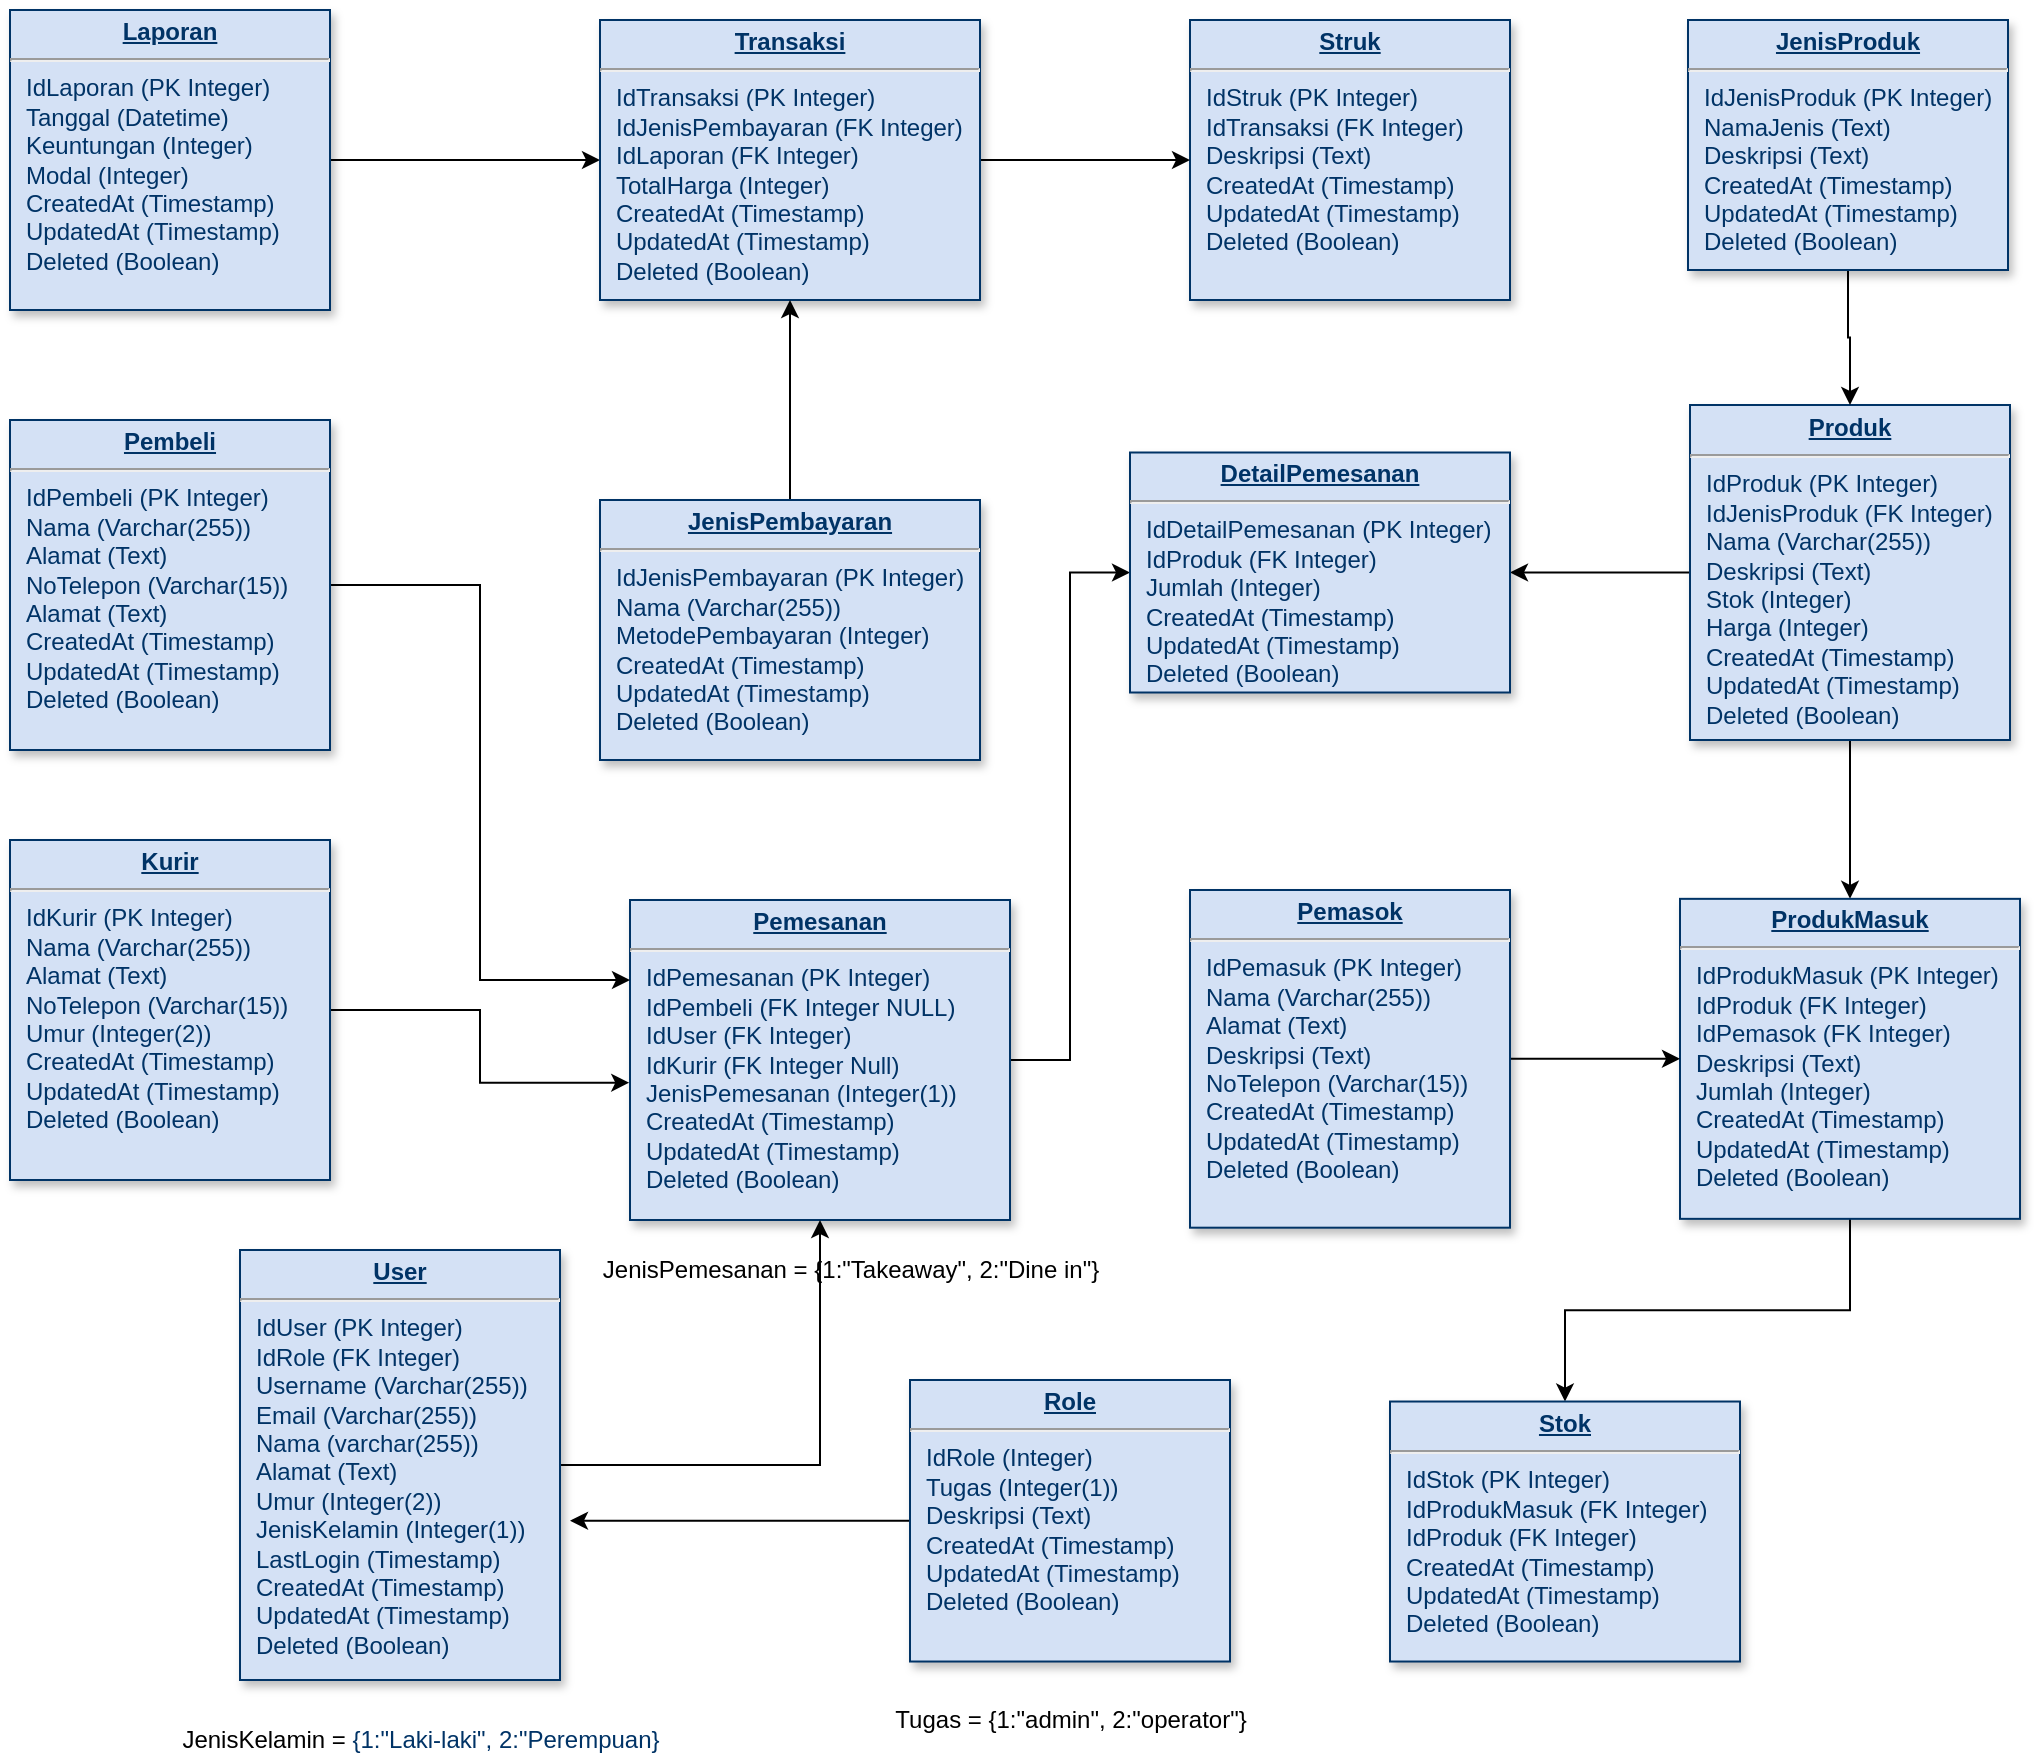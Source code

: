 <mxfile version="14.9.6" type="google"><diagram name="Page-1" id="efa7a0a1-bf9b-a30e-e6df-94a7791c09e9"><mxGraphModel dx="1447" dy="822" grid="1" gridSize="10" guides="1" tooltips="1" connect="1" arrows="1" fold="1" page="1" pageScale="1" pageWidth="826" pageHeight="1169" background="none" math="0" shadow="0"><root><mxCell id="0"/><mxCell id="1" parent="0"/><mxCell id="Hlhvo15StME-jiqxidxf-132" style="edgeStyle=orthogonalEdgeStyle;rounded=0;orthogonalLoop=1;jettySize=auto;html=1;entryX=1;entryY=0.5;entryDx=0;entryDy=0;" edge="1" parent="1" source="20" target="27"><mxGeometry relative="1" as="geometry"/></mxCell><mxCell id="Hlhvo15StME-jiqxidxf-135" style="edgeStyle=orthogonalEdgeStyle;rounded=0;orthogonalLoop=1;jettySize=auto;html=1;entryX=0.5;entryY=0;entryDx=0;entryDy=0;" edge="1" parent="1" source="20" target="25"><mxGeometry relative="1" as="geometry"/></mxCell><mxCell id="20" value="&lt;p style=&quot;margin: 0px ; margin-top: 4px ; text-align: center ; text-decoration: underline&quot;&gt;&lt;strong&gt;Produk&lt;/strong&gt;&lt;/p&gt;&lt;hr&gt;&lt;p style=&quot;margin: 0px ; margin-left: 8px&quot;&gt;IdProduk (PK Integer)&lt;/p&gt;&lt;p style=&quot;margin: 0px ; margin-left: 8px&quot;&gt;IdJenisProduk (FK Integer)&lt;br&gt;&lt;/p&gt;&lt;p style=&quot;margin: 0px ; margin-left: 8px&quot;&gt;Nama (Varchar(255))&lt;/p&gt;&lt;p style=&quot;margin: 0px ; margin-left: 8px&quot;&gt;Deskripsi (Text)&lt;/p&gt;&lt;p style=&quot;margin: 0px ; margin-left: 8px&quot;&gt;Stok (Integer)&lt;/p&gt;&lt;p style=&quot;margin: 0px ; margin-left: 8px&quot;&gt;Harga (Integer)&lt;/p&gt;&lt;p style=&quot;margin: 0px 0px 0px 8px&quot;&gt;CreatedAt (Timestamp)&lt;/p&gt;&lt;p style=&quot;margin: 0px 0px 0px 8px&quot;&gt;UpdatedAt (Timestamp)&lt;/p&gt;&lt;p style=&quot;margin: 0px 0px 0px 8px&quot;&gt;Deleted (Boolean)&lt;/p&gt;" style="verticalAlign=top;align=left;overflow=fill;fontSize=12;fontFamily=Helvetica;html=1;strokeColor=#003366;shadow=1;fillColor=#D4E1F5;fontColor=#003366" parent="1" vertex="1"><mxGeometry x="1400" y="432.5" width="160" height="167.5" as="geometry"/></mxCell><mxCell id="Hlhvo15StME-jiqxidxf-134" style="edgeStyle=orthogonalEdgeStyle;rounded=0;orthogonalLoop=1;jettySize=auto;html=1;entryX=0.5;entryY=0;entryDx=0;entryDy=0;" edge="1" parent="1" source="21" target="20"><mxGeometry relative="1" as="geometry"/></mxCell><mxCell id="21" value="&lt;p style=&quot;margin: 0px ; margin-top: 4px ; text-align: center ; text-decoration: underline&quot;&gt;&lt;strong&gt;JenisProduk&lt;/strong&gt;&lt;/p&gt;&lt;hr&gt;&lt;p style=&quot;margin: 0px ; margin-left: 8px&quot;&gt;IdJenisProduk (PK Integer)&lt;/p&gt;&lt;p style=&quot;margin: 0px ; margin-left: 8px&quot;&gt;NamaJenis (Text)&lt;/p&gt;&lt;p style=&quot;margin: 0px ; margin-left: 8px&quot;&gt;Deskripsi (Text)&lt;/p&gt;&lt;p style=&quot;margin: 0px 0px 0px 8px&quot;&gt;CreatedAt (Timestamp)&lt;/p&gt;&lt;p style=&quot;margin: 0px 0px 0px 8px&quot;&gt;UpdatedAt (Timestamp)&lt;/p&gt;&lt;p style=&quot;margin: 0px 0px 0px 8px&quot;&gt;Deleted (Boolean)&lt;/p&gt;" style="verticalAlign=top;align=left;overflow=fill;fontSize=12;fontFamily=Helvetica;html=1;strokeColor=#003366;shadow=1;fillColor=#D4E1F5;fontColor=#003366" parent="1" vertex="1"><mxGeometry x="1399" y="240" width="160" height="125" as="geometry"/></mxCell><mxCell id="Hlhvo15StME-jiqxidxf-124" style="edgeStyle=orthogonalEdgeStyle;rounded=0;orthogonalLoop=1;jettySize=auto;html=1;entryX=0;entryY=0.5;entryDx=0;entryDy=0;" edge="1" parent="1" source="22" target="27"><mxGeometry relative="1" as="geometry"/></mxCell><mxCell id="22" value="&lt;p style=&quot;margin: 0px ; margin-top: 4px ; text-align: center ; text-decoration: underline&quot;&gt;&lt;strong&gt;Pemesanan&lt;/strong&gt;&lt;/p&gt;&lt;hr&gt;&lt;p style=&quot;margin: 0px ; margin-left: 8px&quot;&gt;IdPemesanan (PK Integer)&lt;/p&gt;&lt;p style=&quot;margin: 0px ; margin-left: 8px&quot;&gt;IdPembeli (FK Integer NULL)&lt;/p&gt;&lt;p style=&quot;margin: 0px ; margin-left: 8px&quot;&gt;IdUser (FK Integer)&lt;/p&gt;&lt;p style=&quot;margin: 0px ; margin-left: 8px&quot;&gt;IdKurir (FK Integer Null)&lt;/p&gt;&lt;p style=&quot;margin: 0px ; margin-left: 8px&quot;&gt;JenisPemesanan (Integer(1))&lt;/p&gt;&lt;p style=&quot;margin: 0px 0px 0px 8px&quot;&gt;CreatedAt (Timestamp)&lt;/p&gt;&lt;p style=&quot;margin: 0px 0px 0px 8px&quot;&gt;UpdatedAt (Timestamp)&lt;/p&gt;&lt;p style=&quot;margin: 0px 0px 0px 8px&quot;&gt;Deleted (Boolean)&lt;/p&gt;" style="verticalAlign=top;align=left;overflow=fill;fontSize=12;fontFamily=Helvetica;html=1;strokeColor=#003366;shadow=1;fillColor=#D4E1F5;fontColor=#003366" parent="1" vertex="1"><mxGeometry x="870" y="680" width="190" height="160" as="geometry"/></mxCell><mxCell id="Hlhvo15StME-jiqxidxf-147" style="edgeStyle=orthogonalEdgeStyle;rounded=0;orthogonalLoop=1;jettySize=auto;html=1;entryX=0;entryY=0.5;entryDx=0;entryDy=0;" edge="1" parent="1" source="23" target="Hlhvo15StME-jiqxidxf-119"><mxGeometry relative="1" as="geometry"/></mxCell><mxCell id="23" value="&lt;p style=&quot;margin: 0px ; margin-top: 4px ; text-align: center ; text-decoration: underline&quot;&gt;&lt;strong&gt;Laporan&lt;/strong&gt;&lt;/p&gt;&lt;hr&gt;&lt;p style=&quot;margin: 0px ; margin-left: 8px&quot;&gt;IdLaporan (PK Integer)&lt;/p&gt;&lt;p style=&quot;margin: 0px ; margin-left: 8px&quot;&gt;&lt;span&gt;Tanggal (Datetime)&lt;/span&gt;&lt;/p&gt;&lt;p style=&quot;margin: 0px ; margin-left: 8px&quot;&gt;Keuntungan (Integer)&lt;/p&gt;&lt;p style=&quot;margin: 0px ; margin-left: 8px&quot;&gt;Modal (Integer)&lt;/p&gt;&lt;p style=&quot;margin: 0px 0px 0px 8px&quot;&gt;CreatedAt (Timestamp)&lt;/p&gt;&lt;p style=&quot;margin: 0px 0px 0px 8px&quot;&gt;UpdatedAt (Timestamp)&lt;/p&gt;&lt;p style=&quot;margin: 0px 0px 0px 8px&quot;&gt;Deleted (Boolean)&lt;/p&gt;" style="verticalAlign=top;align=left;overflow=fill;fontSize=12;fontFamily=Helvetica;html=1;strokeColor=#003366;shadow=1;fillColor=#D4E1F5;fontColor=#003366" parent="1" vertex="1"><mxGeometry x="560" y="235" width="160" height="150" as="geometry"/></mxCell><mxCell id="Hlhvo15StME-jiqxidxf-136" style="edgeStyle=orthogonalEdgeStyle;rounded=0;orthogonalLoop=1;jettySize=auto;html=1;entryX=0.5;entryY=0;entryDx=0;entryDy=0;" edge="1" parent="1" source="25" target="31"><mxGeometry relative="1" as="geometry"/></mxCell><mxCell id="25" value="&lt;p style=&quot;margin: 0px ; margin-top: 4px ; text-align: center ; text-decoration: underline&quot;&gt;&lt;strong&gt;ProdukMasuk&lt;/strong&gt;&lt;/p&gt;&lt;hr&gt;&lt;p style=&quot;margin: 0px ; margin-left: 8px&quot;&gt;IdProdukMasuk (PK Integer)&lt;/p&gt;&lt;p style=&quot;margin: 0px ; margin-left: 8px&quot;&gt;IdProduk (FK Integer)&lt;/p&gt;&lt;p style=&quot;margin: 0px ; margin-left: 8px&quot;&gt;IdPemasok (FK Integer)&lt;/p&gt;&lt;p style=&quot;margin: 0px ; margin-left: 8px&quot;&gt;Deskripsi (Text)&lt;/p&gt;&lt;p style=&quot;margin: 0px ; margin-left: 8px&quot;&gt;Jumlah (Integer)&lt;/p&gt;&lt;p style=&quot;margin: 0px 0px 0px 8px&quot;&gt;CreatedAt (Timestamp)&lt;/p&gt;&lt;p style=&quot;margin: 0px 0px 0px 8px&quot;&gt;UpdatedAt (Timestamp)&lt;/p&gt;&lt;p style=&quot;margin: 0px 0px 0px 8px&quot;&gt;Deleted (Boolean)&lt;/p&gt;" style="verticalAlign=top;align=left;overflow=fill;fontSize=12;fontFamily=Helvetica;html=1;strokeColor=#003366;shadow=1;fillColor=#D4E1F5;fontColor=#003366" parent="1" vertex="1"><mxGeometry x="1395" y="679.42" width="170" height="160" as="geometry"/></mxCell><mxCell id="Hlhvo15StME-jiqxidxf-138" style="edgeStyle=orthogonalEdgeStyle;rounded=0;orthogonalLoop=1;jettySize=auto;html=1;entryX=-0.002;entryY=0.571;entryDx=0;entryDy=0;entryPerimeter=0;" edge="1" parent="1" source="26" target="22"><mxGeometry relative="1" as="geometry"/></mxCell><mxCell id="26" value="&lt;p style=&quot;margin: 0px ; margin-top: 4px ; text-align: center ; text-decoration: underline&quot;&gt;&lt;strong&gt;Kurir&lt;/strong&gt;&lt;/p&gt;&lt;hr&gt;&lt;p style=&quot;margin: 0px ; margin-left: 8px&quot;&gt;IdKurir (PK Integer)&lt;/p&gt;&lt;p style=&quot;margin: 0px ; margin-left: 8px&quot;&gt;Nama (Varchar(255))&lt;/p&gt;&lt;p style=&quot;margin: 0px ; margin-left: 8px&quot;&gt;Alamat (Text)&lt;/p&gt;&lt;p style=&quot;margin: 0px ; margin-left: 8px&quot;&gt;NoTelepon (Varchar(15))&lt;/p&gt;&lt;p style=&quot;margin: 0px ; margin-left: 8px&quot;&gt;Umur (Integer(2))&lt;/p&gt;&lt;p style=&quot;margin: 0px 0px 0px 8px&quot;&gt;CreatedAt (Timestamp)&lt;/p&gt;&lt;p style=&quot;margin: 0px 0px 0px 8px&quot;&gt;UpdatedAt (Timestamp)&lt;/p&gt;&lt;p style=&quot;margin: 0px 0px 0px 8px&quot;&gt;Deleted (Boolean)&lt;/p&gt;" style="verticalAlign=top;align=left;overflow=fill;fontSize=12;fontFamily=Helvetica;html=1;strokeColor=#003366;shadow=1;fillColor=#D4E1F5;fontColor=#003366" parent="1" vertex="1"><mxGeometry x="560" y="650" width="160" height="170" as="geometry"/></mxCell><mxCell id="27" value="&lt;p style=&quot;margin: 0px ; margin-top: 4px ; text-align: center ; text-decoration: underline&quot;&gt;&lt;strong&gt;DetailPemesanan&lt;/strong&gt;&lt;/p&gt;&lt;hr&gt;&lt;p style=&quot;margin: 0px ; margin-left: 8px&quot;&gt;IdDetailPemesanan (PK Integer)&lt;br&gt;IdProduk (FK Integer)&lt;/p&gt;&lt;p style=&quot;margin: 0px ; margin-left: 8px&quot;&gt;Jumlah (Integer)&lt;/p&gt;&lt;p style=&quot;margin: 0px 0px 0px 8px&quot;&gt;CreatedAt (Timestamp)&lt;/p&gt;&lt;p style=&quot;margin: 0px 0px 0px 8px&quot;&gt;UpdatedAt (Timestamp)&lt;/p&gt;&lt;p style=&quot;margin: 0px 0px 0px 8px&quot;&gt;Deleted (Boolean)&lt;/p&gt;" style="verticalAlign=top;align=left;overflow=fill;fontSize=12;fontFamily=Helvetica;html=1;strokeColor=#003366;shadow=1;fillColor=#D4E1F5;fontColor=#003366" parent="1" vertex="1"><mxGeometry x="1120" y="456.25" width="190" height="120" as="geometry"/></mxCell><mxCell id="Hlhvo15StME-jiqxidxf-137" style="edgeStyle=orthogonalEdgeStyle;rounded=0;orthogonalLoop=1;jettySize=auto;html=1;" edge="1" parent="1" source="28" target="25"><mxGeometry relative="1" as="geometry"/></mxCell><mxCell id="28" value="&lt;p style=&quot;margin: 0px ; margin-top: 4px ; text-align: center ; text-decoration: underline&quot;&gt;&lt;b&gt;Pemasok&lt;/b&gt;&lt;/p&gt;&lt;hr&gt;&lt;p style=&quot;margin: 0px ; margin-left: 8px&quot;&gt;IdPemasuk (PK Integer)&lt;/p&gt;&lt;p style=&quot;margin: 0px ; margin-left: 8px&quot;&gt;Nama (Varchar(255))&lt;/p&gt;&lt;p style=&quot;margin: 0px ; margin-left: 8px&quot;&gt;Alamat (Text)&lt;/p&gt;&lt;p style=&quot;margin: 0px ; margin-left: 8px&quot;&gt;Deskripsi (Text)&lt;/p&gt;&lt;p style=&quot;margin: 0px ; margin-left: 8px&quot;&gt;NoTelepon (Varchar(15))&lt;/p&gt;&lt;p style=&quot;margin: 0px 0px 0px 8px&quot;&gt;CreatedAt (Timestamp)&lt;/p&gt;&lt;p style=&quot;margin: 0px 0px 0px 8px&quot;&gt;UpdatedAt (Timestamp)&lt;/p&gt;&lt;p style=&quot;margin: 0px 0px 0px 8px&quot;&gt;Deleted (Boolean)&lt;/p&gt;" style="verticalAlign=top;align=left;overflow=fill;fontSize=12;fontFamily=Helvetica;html=1;strokeColor=#003366;shadow=1;fillColor=#D4E1F5;fontColor=#003366" parent="1" vertex="1"><mxGeometry x="1150" y="675" width="160" height="168.84" as="geometry"/></mxCell><mxCell id="Hlhvo15StME-jiqxidxf-139" style="edgeStyle=orthogonalEdgeStyle;rounded=0;orthogonalLoop=1;jettySize=auto;html=1;entryX=0;entryY=0.25;entryDx=0;entryDy=0;" edge="1" parent="1" source="30" target="22"><mxGeometry relative="1" as="geometry"/></mxCell><mxCell id="30" value="&lt;p style=&quot;margin: 0px ; margin-top: 4px ; text-align: center ; text-decoration: underline&quot;&gt;&lt;b&gt;Pembeli&lt;/b&gt;&lt;/p&gt;&lt;hr&gt;&lt;p style=&quot;margin: 0px ; margin-left: 8px&quot;&gt;IdPembeli (PK Integer)&lt;/p&gt;&lt;p style=&quot;margin: 0px ; margin-left: 8px&quot;&gt;Nama (Varchar(255))&lt;/p&gt;&lt;p style=&quot;margin: 0px ; margin-left: 8px&quot;&gt;Alamat (Text)&lt;/p&gt;&lt;p style=&quot;margin: 0px ; margin-left: 8px&quot;&gt;&lt;span&gt;NoTelepon (Varchar(15))&lt;/span&gt;&lt;br&gt;&lt;/p&gt;&lt;p style=&quot;margin: 0px ; margin-left: 8px&quot;&gt;&lt;span&gt;Alamat (Text)&lt;/span&gt;&lt;/p&gt;&lt;p style=&quot;margin: 0px 0px 0px 8px&quot;&gt;CreatedAt (Timestamp)&lt;/p&gt;&lt;p style=&quot;margin: 0px 0px 0px 8px&quot;&gt;UpdatedAt (Timestamp)&lt;/p&gt;&lt;p style=&quot;margin: 0px 0px 0px 8px&quot;&gt;Deleted (Boolean)&lt;/p&gt;" style="verticalAlign=top;align=left;overflow=fill;fontSize=12;fontFamily=Helvetica;html=1;strokeColor=#003366;shadow=1;fillColor=#D4E1F5;fontColor=#003366" parent="1" vertex="1"><mxGeometry x="560" y="440" width="160" height="165" as="geometry"/></mxCell><mxCell id="31" value="&lt;p style=&quot;margin: 0px ; margin-top: 4px ; text-align: center ; text-decoration: underline&quot;&gt;&lt;strong&gt;Stok&lt;/strong&gt;&lt;/p&gt;&lt;hr&gt;&lt;p style=&quot;margin: 0px 0px 0px 8px&quot;&gt;IdStok (PK Integer)&lt;/p&gt;&lt;p style=&quot;margin: 0px 0px 0px 8px&quot;&gt;IdProdukMasuk (FK Integer)&lt;/p&gt;&lt;p style=&quot;margin: 0px 0px 0px 8px&quot;&gt;IdProduk (FK Integer)&lt;/p&gt;&lt;p style=&quot;margin: 0px 0px 0px 8px&quot;&gt;CreatedAt (Timestamp)&lt;/p&gt;&lt;p style=&quot;margin: 0px 0px 0px 8px&quot;&gt;UpdatedAt (Timestamp)&lt;/p&gt;&lt;p style=&quot;margin: 0px 0px 0px 8px&quot;&gt;Deleted (Boolean)&lt;/p&gt;" style="verticalAlign=top;align=left;overflow=fill;fontSize=12;fontFamily=Helvetica;html=1;strokeColor=#003366;shadow=1;fillColor=#D4E1F5;fontColor=#003366" parent="1" vertex="1"><mxGeometry x="1250" y="930.76" width="175" height="130" as="geometry"/></mxCell><mxCell id="32" value="&lt;p style=&quot;margin: 0px ; margin-top: 4px ; text-align: center ; text-decoration: underline&quot;&gt;&lt;strong&gt;Struk&lt;/strong&gt;&lt;/p&gt;&lt;hr&gt;&lt;p style=&quot;margin: 0px ; margin-left: 8px&quot;&gt;IdStruk (PK Integer)&lt;/p&gt;&lt;p style=&quot;margin: 0px ; margin-left: 8px&quot;&gt;IdTransaksi (FK Integer)&lt;/p&gt;&lt;p style=&quot;margin: 0px ; margin-left: 8px&quot;&gt;Deskripsi (Text)&lt;/p&gt;&lt;p style=&quot;margin: 0px 0px 0px 8px&quot;&gt;CreatedAt (Timestamp)&lt;/p&gt;&lt;p style=&quot;margin: 0px 0px 0px 8px&quot;&gt;UpdatedAt (Timestamp)&lt;/p&gt;&lt;p style=&quot;margin: 0px 0px 0px 8px&quot;&gt;Deleted (Boolean)&lt;/p&gt;" style="verticalAlign=top;align=left;overflow=fill;fontSize=12;fontFamily=Helvetica;html=1;strokeColor=#003366;shadow=1;fillColor=#D4E1F5;fontColor=#003366" parent="1" vertex="1"><mxGeometry x="1150" y="240.0" width="160" height="140" as="geometry"/></mxCell><mxCell id="Hlhvo15StME-jiqxidxf-140" style="edgeStyle=orthogonalEdgeStyle;rounded=0;orthogonalLoop=1;jettySize=auto;html=1;" edge="1" parent="1" source="33" target="22"><mxGeometry relative="1" as="geometry"/></mxCell><mxCell id="33" value="&lt;p style=&quot;margin: 0px ; margin-top: 4px ; text-align: center ; text-decoration: underline&quot;&gt;&lt;strong&gt;User&lt;/strong&gt;&lt;/p&gt;&lt;hr&gt;&lt;p style=&quot;margin: 0px ; margin-left: 8px&quot;&gt;IdUser (PK Integer)&lt;/p&gt;&lt;p style=&quot;margin: 0px ; margin-left: 8px&quot;&gt;IdRole (FK Integer)&lt;br&gt;&lt;/p&gt;&lt;p style=&quot;margin: 0px ; margin-left: 8px&quot;&gt;Username (Varchar(255))&lt;/p&gt;&lt;p style=&quot;margin: 0px ; margin-left: 8px&quot;&gt;Email (Varchar(255))&lt;/p&gt;&lt;p style=&quot;margin: 0px ; margin-left: 8px&quot;&gt;Nama (varchar(255))&lt;/p&gt;&lt;p style=&quot;margin: 0px ; margin-left: 8px&quot;&gt;Alamat (Text)&lt;/p&gt;&lt;p style=&quot;margin: 0px ; margin-left: 8px&quot;&gt;Umur (Integer(2))&lt;/p&gt;&lt;p style=&quot;margin: 0px ; margin-left: 8px&quot;&gt;JenisKelamin (Integer(1))&amp;nbsp;&lt;/p&gt;&lt;p style=&quot;margin: 0px ; margin-left: 8px&quot;&gt;LastLogin (Timestamp)&lt;/p&gt;&lt;p style=&quot;margin: 0px ; margin-left: 8px&quot;&gt;CreatedAt (Timestamp)&lt;/p&gt;&lt;p style=&quot;margin: 0px ; margin-left: 8px&quot;&gt;UpdatedAt (Timestamp)&lt;/p&gt;&lt;p style=&quot;margin: 0px ; margin-left: 8px&quot;&gt;Deleted (Boolean)&lt;/p&gt;" style="verticalAlign=top;align=left;overflow=fill;fontSize=12;fontFamily=Helvetica;html=1;strokeColor=#003366;shadow=1;fillColor=#D4E1F5;fontColor=#003366" parent="1" vertex="1"><mxGeometry x="675" y="855" width="160" height="215" as="geometry"/></mxCell><mxCell id="Hlhvo15StME-jiqxidxf-143" style="edgeStyle=orthogonalEdgeStyle;rounded=0;orthogonalLoop=1;jettySize=auto;html=1;" edge="1" parent="1" source="34"><mxGeometry relative="1" as="geometry"><mxPoint x="840" y="990.38" as="targetPoint"/></mxGeometry></mxCell><mxCell id="34" value="&lt;p style=&quot;margin: 0px ; margin-top: 4px ; text-align: center ; text-decoration: underline&quot;&gt;&lt;strong&gt;Role&lt;/strong&gt;&lt;/p&gt;&lt;hr&gt;&lt;p style=&quot;margin: 0px ; margin-left: 8px&quot;&gt;IdRole (Integer)&lt;/p&gt;&lt;p style=&quot;margin: 0px ; margin-left: 8px&quot;&gt;Tugas (Integer(1))&lt;/p&gt;&lt;p style=&quot;margin: 0px ; margin-left: 8px&quot;&gt;Deskripsi (Text)&lt;/p&gt;&lt;p style=&quot;margin: 0px 0px 0px 8px&quot;&gt;CreatedAt (Timestamp)&lt;/p&gt;&lt;p style=&quot;margin: 0px 0px 0px 8px&quot;&gt;UpdatedAt (Timestamp)&lt;/p&gt;&lt;p style=&quot;margin: 0px ; margin-left: 8px&quot;&gt;&lt;span&gt;Deleted (Boolean)&lt;/span&gt;&amp;nbsp;&lt;/p&gt;&lt;p style=&quot;margin: 0px ; margin-left: 8px&quot;&gt;&lt;br&gt;&lt;/p&gt;" style="verticalAlign=top;align=left;overflow=fill;fontSize=12;fontFamily=Helvetica;html=1;strokeColor=#003366;shadow=1;fillColor=#D4E1F5;fontColor=#003366" parent="1" vertex="1"><mxGeometry x="1010" y="920" width="160" height="140.76" as="geometry"/></mxCell><mxCell id="Hlhvo15StME-jiqxidxf-114" value="JenisKelamin =&amp;nbsp;&lt;span style=&quot;color: rgb(0 , 51 , 102) ; text-align: left&quot;&gt;{1:&quot;Laki-laki&quot;, 2:&quot;Perempuan}&lt;/span&gt;" style="text;html=1;align=center;verticalAlign=middle;resizable=0;points=[];autosize=1;strokeColor=none;" vertex="1" parent="1"><mxGeometry x="640" y="1090" width="250" height="20" as="geometry"/></mxCell><mxCell id="Hlhvo15StME-jiqxidxf-115" value="Tugas = {1:&quot;admin&quot;, 2:&quot;operator&quot;}" style="text;html=1;align=center;verticalAlign=middle;resizable=0;points=[];autosize=1;strokeColor=none;" vertex="1" parent="1"><mxGeometry x="995" y="1080" width="190" height="20" as="geometry"/></mxCell><mxCell id="Hlhvo15StME-jiqxidxf-118" value="JenisPemesanan = {1:&quot;Takeaway&quot;, 2:&quot;Dine in&quot;}" style="text;html=1;align=center;verticalAlign=middle;resizable=0;points=[];autosize=1;strokeColor=none;" vertex="1" parent="1"><mxGeometry x="850" y="855" width="260" height="20" as="geometry"/></mxCell><mxCell id="Hlhvo15StME-jiqxidxf-129" style="edgeStyle=orthogonalEdgeStyle;rounded=0;orthogonalLoop=1;jettySize=auto;html=1;entryX=0;entryY=0.5;entryDx=0;entryDy=0;" edge="1" parent="1" source="Hlhvo15StME-jiqxidxf-119" target="32"><mxGeometry relative="1" as="geometry"/></mxCell><mxCell id="Hlhvo15StME-jiqxidxf-119" value="&lt;p style=&quot;margin: 0px ; margin-top: 4px ; text-align: center ; text-decoration: underline&quot;&gt;&lt;strong&gt;Transaksi&lt;/strong&gt;&lt;/p&gt;&lt;hr&gt;&lt;p style=&quot;margin: 0px ; margin-left: 8px&quot;&gt;IdTransaksi (PK Integer)&lt;/p&gt;&lt;p style=&quot;margin: 0px ; margin-left: 8px&quot;&gt;IdJenisPembayaran (FK Integer)&lt;br&gt;&lt;/p&gt;&lt;p style=&quot;margin: 0px ; margin-left: 8px&quot;&gt;IdLaporan (FK Integer)&lt;/p&gt;&lt;p style=&quot;margin: 0px ; margin-left: 8px&quot;&gt;TotalHarga (Integer)&lt;/p&gt;&lt;p style=&quot;margin: 0px 0px 0px 8px&quot;&gt;CreatedAt (Timestamp)&lt;/p&gt;&lt;p style=&quot;margin: 0px 0px 0px 8px&quot;&gt;UpdatedAt (Timestamp)&lt;/p&gt;&lt;p style=&quot;margin: 0px 0px 0px 8px&quot;&gt;Deleted (Boolean)&lt;/p&gt;" style="verticalAlign=top;align=left;overflow=fill;fontSize=12;fontFamily=Helvetica;html=1;strokeColor=#003366;shadow=1;fillColor=#D4E1F5;fontColor=#003366" vertex="1" parent="1"><mxGeometry x="855" y="240" width="190" height="140" as="geometry"/></mxCell><mxCell id="Hlhvo15StME-jiqxidxf-144" style="edgeStyle=orthogonalEdgeStyle;rounded=0;orthogonalLoop=1;jettySize=auto;html=1;entryX=0.5;entryY=1;entryDx=0;entryDy=0;" edge="1" parent="1" source="Hlhvo15StME-jiqxidxf-120" target="Hlhvo15StME-jiqxidxf-119"><mxGeometry relative="1" as="geometry"/></mxCell><mxCell id="Hlhvo15StME-jiqxidxf-120" value="&lt;p style=&quot;margin: 0px ; margin-top: 4px ; text-align: center ; text-decoration: underline&quot;&gt;&lt;strong&gt;JenisPembayaran&lt;/strong&gt;&lt;/p&gt;&lt;hr&gt;&lt;p style=&quot;margin: 0px ; margin-left: 8px&quot;&gt;IdJenisPembayaran (PK Integer)&lt;/p&gt;&lt;p style=&quot;margin: 0px ; margin-left: 8px&quot;&gt;Nama (Varchar(255))&lt;/p&gt;&lt;p style=&quot;margin: 0px ; margin-left: 8px&quot;&gt;MetodePembayaran (Integer)&lt;/p&gt;&lt;p style=&quot;margin: 0px 0px 0px 8px&quot;&gt;CreatedAt (Timestamp)&lt;/p&gt;&lt;p style=&quot;margin: 0px 0px 0px 8px&quot;&gt;UpdatedAt (Timestamp)&lt;/p&gt;&lt;p style=&quot;margin: 0px 0px 0px 8px&quot;&gt;Deleted (Boolean)&lt;/p&gt;" style="verticalAlign=top;align=left;overflow=fill;fontSize=12;fontFamily=Helvetica;html=1;strokeColor=#003366;shadow=1;fillColor=#D4E1F5;fontColor=#003366" vertex="1" parent="1"><mxGeometry x="855" y="480" width="190" height="130" as="geometry"/></mxCell></root></mxGraphModel></diagram></mxfile>